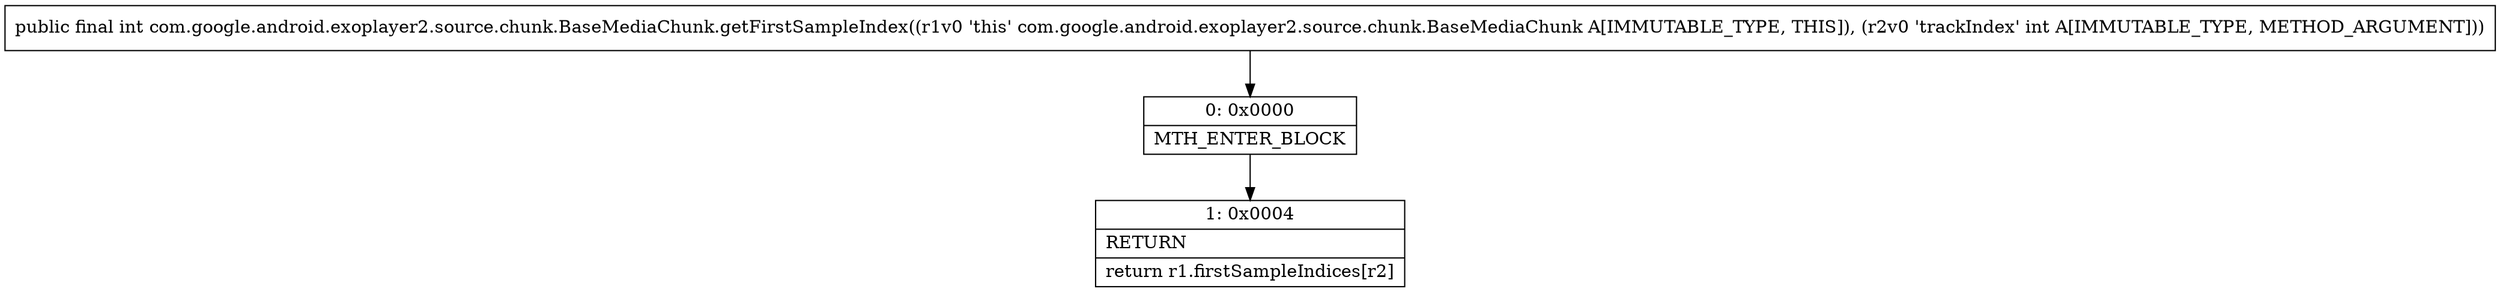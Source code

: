 digraph "CFG forcom.google.android.exoplayer2.source.chunk.BaseMediaChunk.getFirstSampleIndex(I)I" {
Node_0 [shape=record,label="{0\:\ 0x0000|MTH_ENTER_BLOCK\l}"];
Node_1 [shape=record,label="{1\:\ 0x0004|RETURN\l|return r1.firstSampleIndices[r2]\l}"];
MethodNode[shape=record,label="{public final int com.google.android.exoplayer2.source.chunk.BaseMediaChunk.getFirstSampleIndex((r1v0 'this' com.google.android.exoplayer2.source.chunk.BaseMediaChunk A[IMMUTABLE_TYPE, THIS]), (r2v0 'trackIndex' int A[IMMUTABLE_TYPE, METHOD_ARGUMENT])) }"];
MethodNode -> Node_0;
Node_0 -> Node_1;
}

